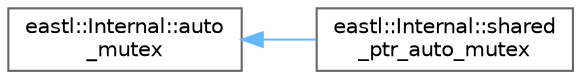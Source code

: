 digraph "类继承关系图"
{
 // LATEX_PDF_SIZE
  bgcolor="transparent";
  edge [fontname=Helvetica,fontsize=10,labelfontname=Helvetica,labelfontsize=10];
  node [fontname=Helvetica,fontsize=10,shape=box,height=0.2,width=0.4];
  rankdir="LR";
  Node0 [id="Node000000",label="eastl::Internal::auto\l_mutex",height=0.2,width=0.4,color="grey40", fillcolor="white", style="filled",URL="$classeastl_1_1_internal_1_1auto__mutex.html",tooltip=" "];
  Node0 -> Node1 [id="edge820_Node000000_Node000001",dir="back",color="steelblue1",style="solid",tooltip=" "];
  Node1 [id="Node000001",label="eastl::Internal::shared\l_ptr_auto_mutex",height=0.2,width=0.4,color="grey40", fillcolor="white", style="filled",URL="$classeastl_1_1_internal_1_1shared__ptr__auto__mutex.html",tooltip=" "];
}
